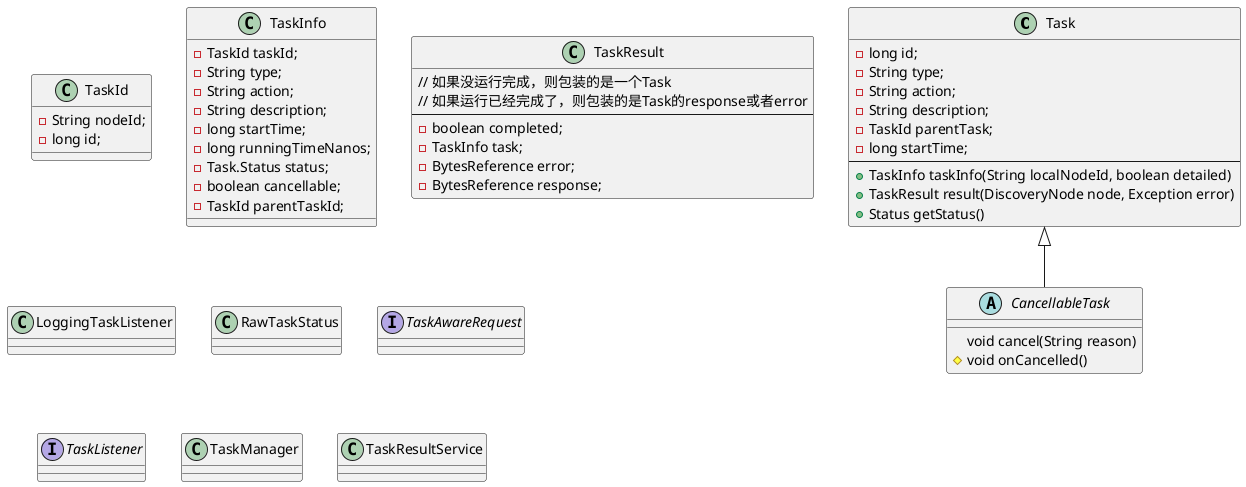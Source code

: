 @startuml
class Task {
    -long id;
    -String type;
    -String action;
    -String description;
    -TaskId parentTask;
    -long startTime;
    ---
    +TaskInfo taskInfo(String localNodeId, boolean detailed)
    +TaskResult result(DiscoveryNode node, Exception error)
    +Status getStatus()
}

class TaskId {
    -String nodeId;
    -long id;
}

class TaskInfo {
    -TaskId taskId;
    -String type;
    -String action;
    -String description;
    -long startTime;
    -long runningTimeNanos;
    -Task.Status status;
    -boolean cancellable;
    -TaskId parentTaskId;
}

class TaskResult {
    // 如果没运行完成，则包装的是一个Task
    // 如果运行已经完成了，则包装的是Task的response或者error
    --
    -boolean completed;
    -TaskInfo task;
    -BytesReference error;
    -BytesReference response;
}

abstract class CancellableTask extends Task {
    void cancel(String reason)
    #void onCancelled()
}

class LoggingTaskListener

class RawTaskStatus

interface TaskAwareRequest

interface TaskListener

class TaskManager



class TaskResultService
@enduml